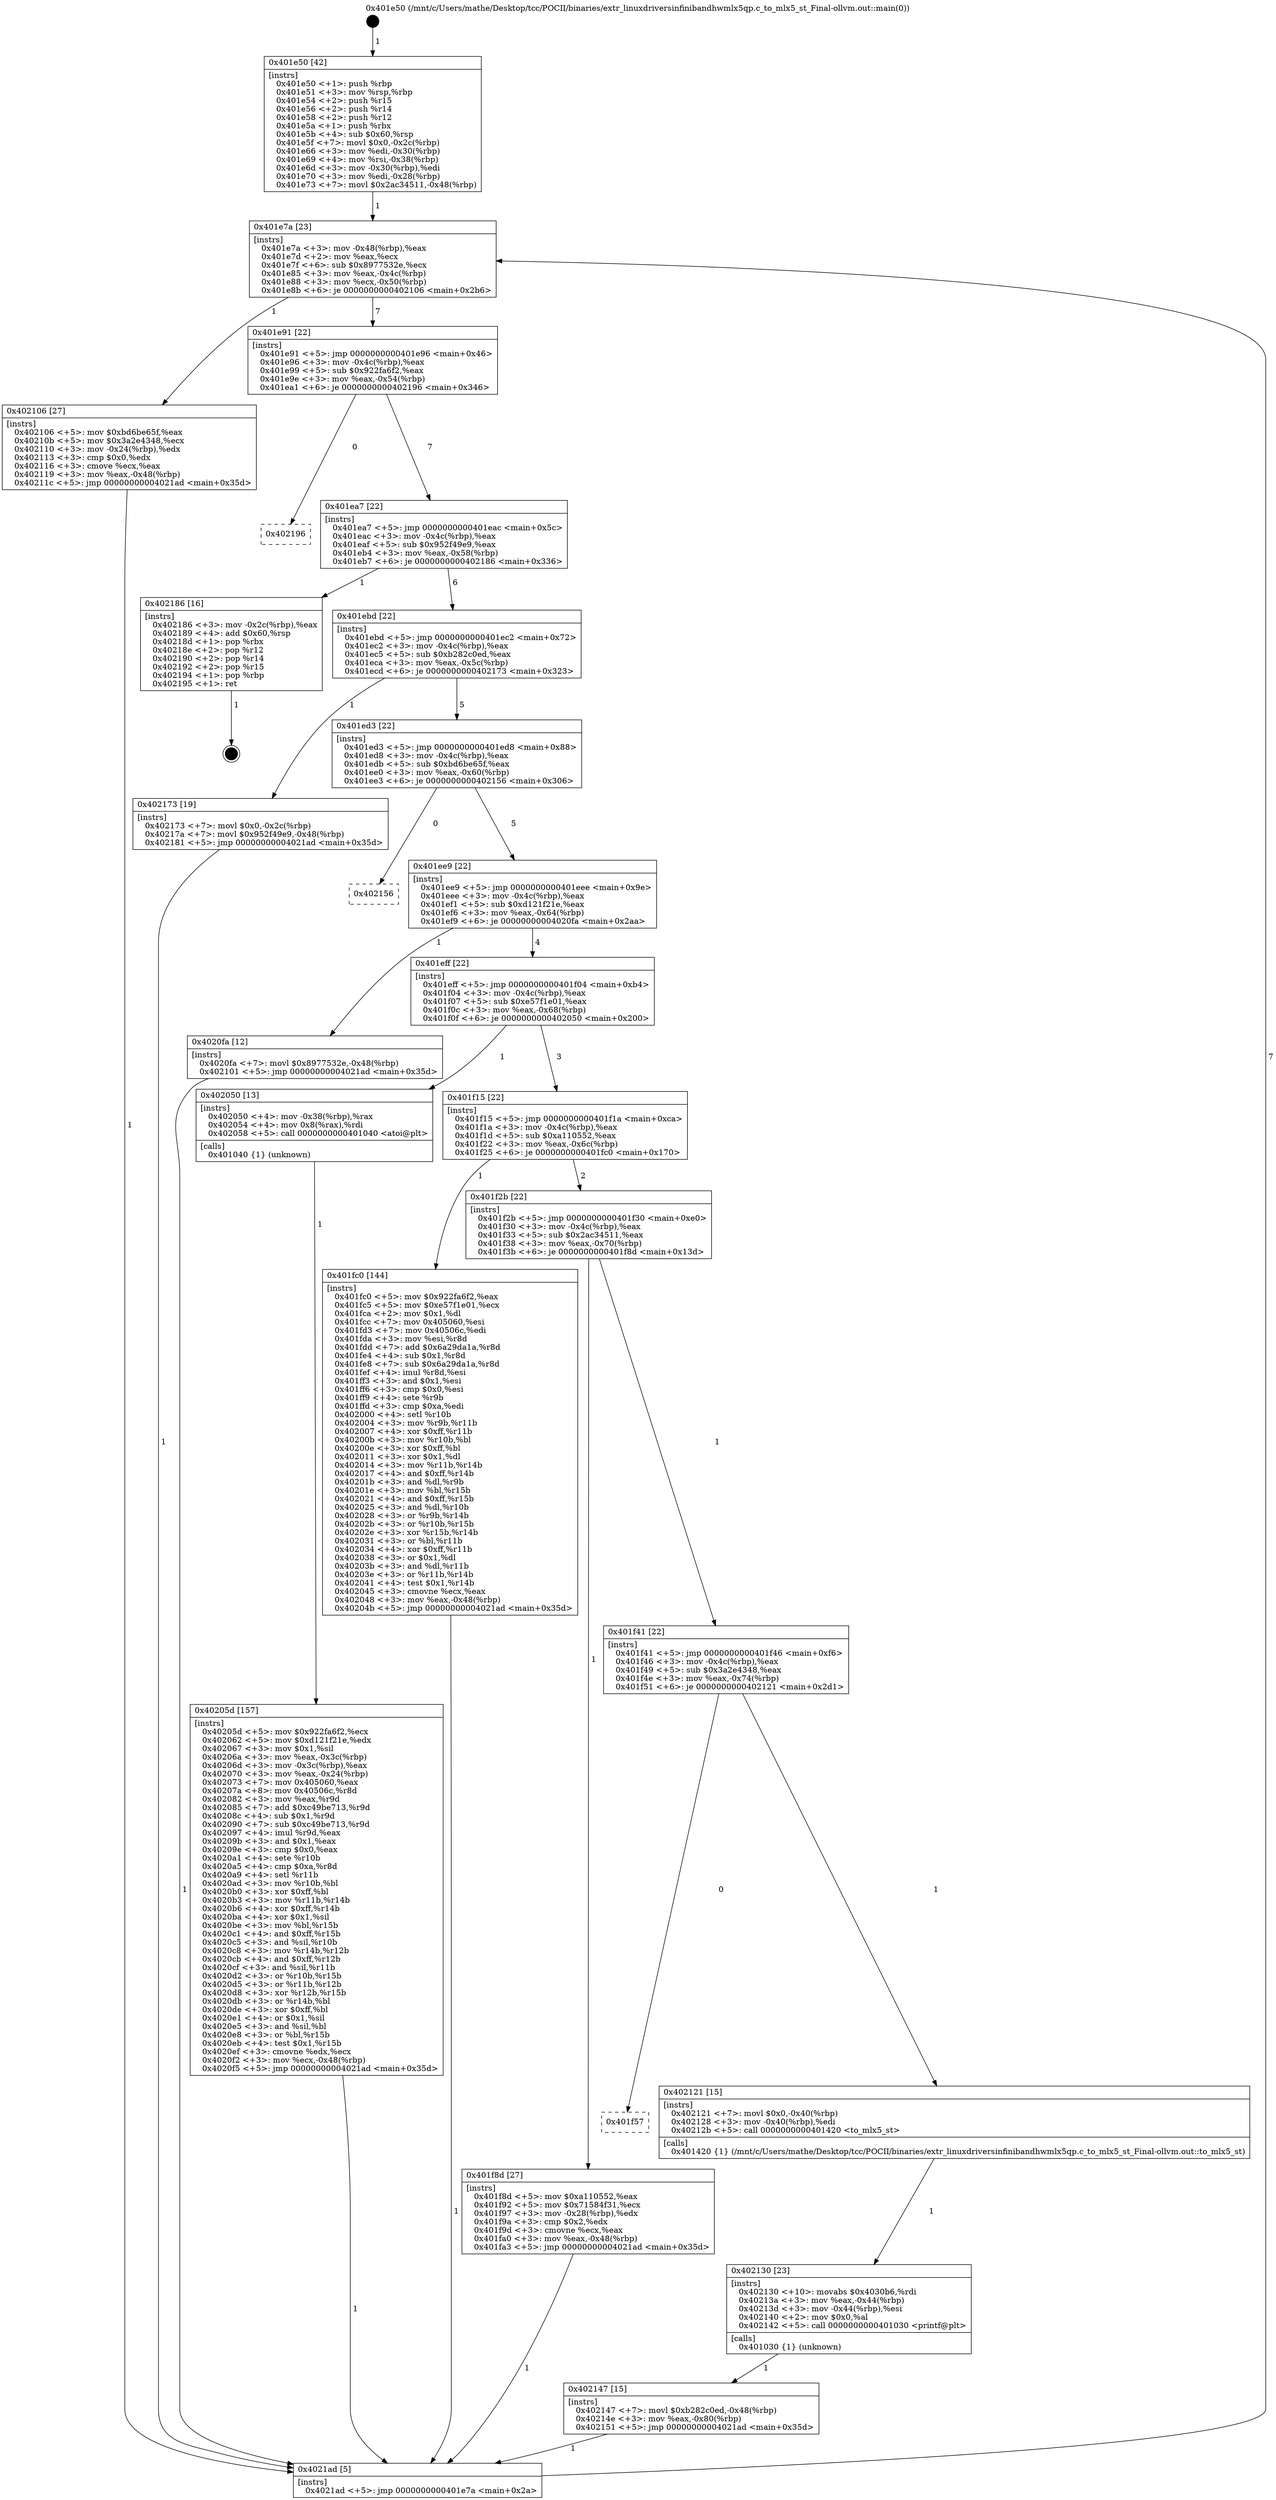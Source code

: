 digraph "0x401e50" {
  label = "0x401e50 (/mnt/c/Users/mathe/Desktop/tcc/POCII/binaries/extr_linuxdriversinfinibandhwmlx5qp.c_to_mlx5_st_Final-ollvm.out::main(0))"
  labelloc = "t"
  node[shape=record]

  Entry [label="",width=0.3,height=0.3,shape=circle,fillcolor=black,style=filled]
  "0x401e7a" [label="{
     0x401e7a [23]\l
     | [instrs]\l
     &nbsp;&nbsp;0x401e7a \<+3\>: mov -0x48(%rbp),%eax\l
     &nbsp;&nbsp;0x401e7d \<+2\>: mov %eax,%ecx\l
     &nbsp;&nbsp;0x401e7f \<+6\>: sub $0x8977532e,%ecx\l
     &nbsp;&nbsp;0x401e85 \<+3\>: mov %eax,-0x4c(%rbp)\l
     &nbsp;&nbsp;0x401e88 \<+3\>: mov %ecx,-0x50(%rbp)\l
     &nbsp;&nbsp;0x401e8b \<+6\>: je 0000000000402106 \<main+0x2b6\>\l
  }"]
  "0x402106" [label="{
     0x402106 [27]\l
     | [instrs]\l
     &nbsp;&nbsp;0x402106 \<+5\>: mov $0xbd6be65f,%eax\l
     &nbsp;&nbsp;0x40210b \<+5\>: mov $0x3a2e4348,%ecx\l
     &nbsp;&nbsp;0x402110 \<+3\>: mov -0x24(%rbp),%edx\l
     &nbsp;&nbsp;0x402113 \<+3\>: cmp $0x0,%edx\l
     &nbsp;&nbsp;0x402116 \<+3\>: cmove %ecx,%eax\l
     &nbsp;&nbsp;0x402119 \<+3\>: mov %eax,-0x48(%rbp)\l
     &nbsp;&nbsp;0x40211c \<+5\>: jmp 00000000004021ad \<main+0x35d\>\l
  }"]
  "0x401e91" [label="{
     0x401e91 [22]\l
     | [instrs]\l
     &nbsp;&nbsp;0x401e91 \<+5\>: jmp 0000000000401e96 \<main+0x46\>\l
     &nbsp;&nbsp;0x401e96 \<+3\>: mov -0x4c(%rbp),%eax\l
     &nbsp;&nbsp;0x401e99 \<+5\>: sub $0x922fa6f2,%eax\l
     &nbsp;&nbsp;0x401e9e \<+3\>: mov %eax,-0x54(%rbp)\l
     &nbsp;&nbsp;0x401ea1 \<+6\>: je 0000000000402196 \<main+0x346\>\l
  }"]
  Exit [label="",width=0.3,height=0.3,shape=circle,fillcolor=black,style=filled,peripheries=2]
  "0x402196" [label="{
     0x402196\l
  }", style=dashed]
  "0x401ea7" [label="{
     0x401ea7 [22]\l
     | [instrs]\l
     &nbsp;&nbsp;0x401ea7 \<+5\>: jmp 0000000000401eac \<main+0x5c\>\l
     &nbsp;&nbsp;0x401eac \<+3\>: mov -0x4c(%rbp),%eax\l
     &nbsp;&nbsp;0x401eaf \<+5\>: sub $0x952f49e9,%eax\l
     &nbsp;&nbsp;0x401eb4 \<+3\>: mov %eax,-0x58(%rbp)\l
     &nbsp;&nbsp;0x401eb7 \<+6\>: je 0000000000402186 \<main+0x336\>\l
  }"]
  "0x402147" [label="{
     0x402147 [15]\l
     | [instrs]\l
     &nbsp;&nbsp;0x402147 \<+7\>: movl $0xb282c0ed,-0x48(%rbp)\l
     &nbsp;&nbsp;0x40214e \<+3\>: mov %eax,-0x80(%rbp)\l
     &nbsp;&nbsp;0x402151 \<+5\>: jmp 00000000004021ad \<main+0x35d\>\l
  }"]
  "0x402186" [label="{
     0x402186 [16]\l
     | [instrs]\l
     &nbsp;&nbsp;0x402186 \<+3\>: mov -0x2c(%rbp),%eax\l
     &nbsp;&nbsp;0x402189 \<+4\>: add $0x60,%rsp\l
     &nbsp;&nbsp;0x40218d \<+1\>: pop %rbx\l
     &nbsp;&nbsp;0x40218e \<+2\>: pop %r12\l
     &nbsp;&nbsp;0x402190 \<+2\>: pop %r14\l
     &nbsp;&nbsp;0x402192 \<+2\>: pop %r15\l
     &nbsp;&nbsp;0x402194 \<+1\>: pop %rbp\l
     &nbsp;&nbsp;0x402195 \<+1\>: ret\l
  }"]
  "0x401ebd" [label="{
     0x401ebd [22]\l
     | [instrs]\l
     &nbsp;&nbsp;0x401ebd \<+5\>: jmp 0000000000401ec2 \<main+0x72\>\l
     &nbsp;&nbsp;0x401ec2 \<+3\>: mov -0x4c(%rbp),%eax\l
     &nbsp;&nbsp;0x401ec5 \<+5\>: sub $0xb282c0ed,%eax\l
     &nbsp;&nbsp;0x401eca \<+3\>: mov %eax,-0x5c(%rbp)\l
     &nbsp;&nbsp;0x401ecd \<+6\>: je 0000000000402173 \<main+0x323\>\l
  }"]
  "0x402130" [label="{
     0x402130 [23]\l
     | [instrs]\l
     &nbsp;&nbsp;0x402130 \<+10\>: movabs $0x4030b6,%rdi\l
     &nbsp;&nbsp;0x40213a \<+3\>: mov %eax,-0x44(%rbp)\l
     &nbsp;&nbsp;0x40213d \<+3\>: mov -0x44(%rbp),%esi\l
     &nbsp;&nbsp;0x402140 \<+2\>: mov $0x0,%al\l
     &nbsp;&nbsp;0x402142 \<+5\>: call 0000000000401030 \<printf@plt\>\l
     | [calls]\l
     &nbsp;&nbsp;0x401030 \{1\} (unknown)\l
  }"]
  "0x402173" [label="{
     0x402173 [19]\l
     | [instrs]\l
     &nbsp;&nbsp;0x402173 \<+7\>: movl $0x0,-0x2c(%rbp)\l
     &nbsp;&nbsp;0x40217a \<+7\>: movl $0x952f49e9,-0x48(%rbp)\l
     &nbsp;&nbsp;0x402181 \<+5\>: jmp 00000000004021ad \<main+0x35d\>\l
  }"]
  "0x401ed3" [label="{
     0x401ed3 [22]\l
     | [instrs]\l
     &nbsp;&nbsp;0x401ed3 \<+5\>: jmp 0000000000401ed8 \<main+0x88\>\l
     &nbsp;&nbsp;0x401ed8 \<+3\>: mov -0x4c(%rbp),%eax\l
     &nbsp;&nbsp;0x401edb \<+5\>: sub $0xbd6be65f,%eax\l
     &nbsp;&nbsp;0x401ee0 \<+3\>: mov %eax,-0x60(%rbp)\l
     &nbsp;&nbsp;0x401ee3 \<+6\>: je 0000000000402156 \<main+0x306\>\l
  }"]
  "0x401f57" [label="{
     0x401f57\l
  }", style=dashed]
  "0x402156" [label="{
     0x402156\l
  }", style=dashed]
  "0x401ee9" [label="{
     0x401ee9 [22]\l
     | [instrs]\l
     &nbsp;&nbsp;0x401ee9 \<+5\>: jmp 0000000000401eee \<main+0x9e\>\l
     &nbsp;&nbsp;0x401eee \<+3\>: mov -0x4c(%rbp),%eax\l
     &nbsp;&nbsp;0x401ef1 \<+5\>: sub $0xd121f21e,%eax\l
     &nbsp;&nbsp;0x401ef6 \<+3\>: mov %eax,-0x64(%rbp)\l
     &nbsp;&nbsp;0x401ef9 \<+6\>: je 00000000004020fa \<main+0x2aa\>\l
  }"]
  "0x402121" [label="{
     0x402121 [15]\l
     | [instrs]\l
     &nbsp;&nbsp;0x402121 \<+7\>: movl $0x0,-0x40(%rbp)\l
     &nbsp;&nbsp;0x402128 \<+3\>: mov -0x40(%rbp),%edi\l
     &nbsp;&nbsp;0x40212b \<+5\>: call 0000000000401420 \<to_mlx5_st\>\l
     | [calls]\l
     &nbsp;&nbsp;0x401420 \{1\} (/mnt/c/Users/mathe/Desktop/tcc/POCII/binaries/extr_linuxdriversinfinibandhwmlx5qp.c_to_mlx5_st_Final-ollvm.out::to_mlx5_st)\l
  }"]
  "0x4020fa" [label="{
     0x4020fa [12]\l
     | [instrs]\l
     &nbsp;&nbsp;0x4020fa \<+7\>: movl $0x8977532e,-0x48(%rbp)\l
     &nbsp;&nbsp;0x402101 \<+5\>: jmp 00000000004021ad \<main+0x35d\>\l
  }"]
  "0x401eff" [label="{
     0x401eff [22]\l
     | [instrs]\l
     &nbsp;&nbsp;0x401eff \<+5\>: jmp 0000000000401f04 \<main+0xb4\>\l
     &nbsp;&nbsp;0x401f04 \<+3\>: mov -0x4c(%rbp),%eax\l
     &nbsp;&nbsp;0x401f07 \<+5\>: sub $0xe57f1e01,%eax\l
     &nbsp;&nbsp;0x401f0c \<+3\>: mov %eax,-0x68(%rbp)\l
     &nbsp;&nbsp;0x401f0f \<+6\>: je 0000000000402050 \<main+0x200\>\l
  }"]
  "0x40205d" [label="{
     0x40205d [157]\l
     | [instrs]\l
     &nbsp;&nbsp;0x40205d \<+5\>: mov $0x922fa6f2,%ecx\l
     &nbsp;&nbsp;0x402062 \<+5\>: mov $0xd121f21e,%edx\l
     &nbsp;&nbsp;0x402067 \<+3\>: mov $0x1,%sil\l
     &nbsp;&nbsp;0x40206a \<+3\>: mov %eax,-0x3c(%rbp)\l
     &nbsp;&nbsp;0x40206d \<+3\>: mov -0x3c(%rbp),%eax\l
     &nbsp;&nbsp;0x402070 \<+3\>: mov %eax,-0x24(%rbp)\l
     &nbsp;&nbsp;0x402073 \<+7\>: mov 0x405060,%eax\l
     &nbsp;&nbsp;0x40207a \<+8\>: mov 0x40506c,%r8d\l
     &nbsp;&nbsp;0x402082 \<+3\>: mov %eax,%r9d\l
     &nbsp;&nbsp;0x402085 \<+7\>: add $0xc49be713,%r9d\l
     &nbsp;&nbsp;0x40208c \<+4\>: sub $0x1,%r9d\l
     &nbsp;&nbsp;0x402090 \<+7\>: sub $0xc49be713,%r9d\l
     &nbsp;&nbsp;0x402097 \<+4\>: imul %r9d,%eax\l
     &nbsp;&nbsp;0x40209b \<+3\>: and $0x1,%eax\l
     &nbsp;&nbsp;0x40209e \<+3\>: cmp $0x0,%eax\l
     &nbsp;&nbsp;0x4020a1 \<+4\>: sete %r10b\l
     &nbsp;&nbsp;0x4020a5 \<+4\>: cmp $0xa,%r8d\l
     &nbsp;&nbsp;0x4020a9 \<+4\>: setl %r11b\l
     &nbsp;&nbsp;0x4020ad \<+3\>: mov %r10b,%bl\l
     &nbsp;&nbsp;0x4020b0 \<+3\>: xor $0xff,%bl\l
     &nbsp;&nbsp;0x4020b3 \<+3\>: mov %r11b,%r14b\l
     &nbsp;&nbsp;0x4020b6 \<+4\>: xor $0xff,%r14b\l
     &nbsp;&nbsp;0x4020ba \<+4\>: xor $0x1,%sil\l
     &nbsp;&nbsp;0x4020be \<+3\>: mov %bl,%r15b\l
     &nbsp;&nbsp;0x4020c1 \<+4\>: and $0xff,%r15b\l
     &nbsp;&nbsp;0x4020c5 \<+3\>: and %sil,%r10b\l
     &nbsp;&nbsp;0x4020c8 \<+3\>: mov %r14b,%r12b\l
     &nbsp;&nbsp;0x4020cb \<+4\>: and $0xff,%r12b\l
     &nbsp;&nbsp;0x4020cf \<+3\>: and %sil,%r11b\l
     &nbsp;&nbsp;0x4020d2 \<+3\>: or %r10b,%r15b\l
     &nbsp;&nbsp;0x4020d5 \<+3\>: or %r11b,%r12b\l
     &nbsp;&nbsp;0x4020d8 \<+3\>: xor %r12b,%r15b\l
     &nbsp;&nbsp;0x4020db \<+3\>: or %r14b,%bl\l
     &nbsp;&nbsp;0x4020de \<+3\>: xor $0xff,%bl\l
     &nbsp;&nbsp;0x4020e1 \<+4\>: or $0x1,%sil\l
     &nbsp;&nbsp;0x4020e5 \<+3\>: and %sil,%bl\l
     &nbsp;&nbsp;0x4020e8 \<+3\>: or %bl,%r15b\l
     &nbsp;&nbsp;0x4020eb \<+4\>: test $0x1,%r15b\l
     &nbsp;&nbsp;0x4020ef \<+3\>: cmovne %edx,%ecx\l
     &nbsp;&nbsp;0x4020f2 \<+3\>: mov %ecx,-0x48(%rbp)\l
     &nbsp;&nbsp;0x4020f5 \<+5\>: jmp 00000000004021ad \<main+0x35d\>\l
  }"]
  "0x402050" [label="{
     0x402050 [13]\l
     | [instrs]\l
     &nbsp;&nbsp;0x402050 \<+4\>: mov -0x38(%rbp),%rax\l
     &nbsp;&nbsp;0x402054 \<+4\>: mov 0x8(%rax),%rdi\l
     &nbsp;&nbsp;0x402058 \<+5\>: call 0000000000401040 \<atoi@plt\>\l
     | [calls]\l
     &nbsp;&nbsp;0x401040 \{1\} (unknown)\l
  }"]
  "0x401f15" [label="{
     0x401f15 [22]\l
     | [instrs]\l
     &nbsp;&nbsp;0x401f15 \<+5\>: jmp 0000000000401f1a \<main+0xca\>\l
     &nbsp;&nbsp;0x401f1a \<+3\>: mov -0x4c(%rbp),%eax\l
     &nbsp;&nbsp;0x401f1d \<+5\>: sub $0xa110552,%eax\l
     &nbsp;&nbsp;0x401f22 \<+3\>: mov %eax,-0x6c(%rbp)\l
     &nbsp;&nbsp;0x401f25 \<+6\>: je 0000000000401fc0 \<main+0x170\>\l
  }"]
  "0x401e50" [label="{
     0x401e50 [42]\l
     | [instrs]\l
     &nbsp;&nbsp;0x401e50 \<+1\>: push %rbp\l
     &nbsp;&nbsp;0x401e51 \<+3\>: mov %rsp,%rbp\l
     &nbsp;&nbsp;0x401e54 \<+2\>: push %r15\l
     &nbsp;&nbsp;0x401e56 \<+2\>: push %r14\l
     &nbsp;&nbsp;0x401e58 \<+2\>: push %r12\l
     &nbsp;&nbsp;0x401e5a \<+1\>: push %rbx\l
     &nbsp;&nbsp;0x401e5b \<+4\>: sub $0x60,%rsp\l
     &nbsp;&nbsp;0x401e5f \<+7\>: movl $0x0,-0x2c(%rbp)\l
     &nbsp;&nbsp;0x401e66 \<+3\>: mov %edi,-0x30(%rbp)\l
     &nbsp;&nbsp;0x401e69 \<+4\>: mov %rsi,-0x38(%rbp)\l
     &nbsp;&nbsp;0x401e6d \<+3\>: mov -0x30(%rbp),%edi\l
     &nbsp;&nbsp;0x401e70 \<+3\>: mov %edi,-0x28(%rbp)\l
     &nbsp;&nbsp;0x401e73 \<+7\>: movl $0x2ac34511,-0x48(%rbp)\l
  }"]
  "0x401fc0" [label="{
     0x401fc0 [144]\l
     | [instrs]\l
     &nbsp;&nbsp;0x401fc0 \<+5\>: mov $0x922fa6f2,%eax\l
     &nbsp;&nbsp;0x401fc5 \<+5\>: mov $0xe57f1e01,%ecx\l
     &nbsp;&nbsp;0x401fca \<+2\>: mov $0x1,%dl\l
     &nbsp;&nbsp;0x401fcc \<+7\>: mov 0x405060,%esi\l
     &nbsp;&nbsp;0x401fd3 \<+7\>: mov 0x40506c,%edi\l
     &nbsp;&nbsp;0x401fda \<+3\>: mov %esi,%r8d\l
     &nbsp;&nbsp;0x401fdd \<+7\>: add $0x6a29da1a,%r8d\l
     &nbsp;&nbsp;0x401fe4 \<+4\>: sub $0x1,%r8d\l
     &nbsp;&nbsp;0x401fe8 \<+7\>: sub $0x6a29da1a,%r8d\l
     &nbsp;&nbsp;0x401fef \<+4\>: imul %r8d,%esi\l
     &nbsp;&nbsp;0x401ff3 \<+3\>: and $0x1,%esi\l
     &nbsp;&nbsp;0x401ff6 \<+3\>: cmp $0x0,%esi\l
     &nbsp;&nbsp;0x401ff9 \<+4\>: sete %r9b\l
     &nbsp;&nbsp;0x401ffd \<+3\>: cmp $0xa,%edi\l
     &nbsp;&nbsp;0x402000 \<+4\>: setl %r10b\l
     &nbsp;&nbsp;0x402004 \<+3\>: mov %r9b,%r11b\l
     &nbsp;&nbsp;0x402007 \<+4\>: xor $0xff,%r11b\l
     &nbsp;&nbsp;0x40200b \<+3\>: mov %r10b,%bl\l
     &nbsp;&nbsp;0x40200e \<+3\>: xor $0xff,%bl\l
     &nbsp;&nbsp;0x402011 \<+3\>: xor $0x1,%dl\l
     &nbsp;&nbsp;0x402014 \<+3\>: mov %r11b,%r14b\l
     &nbsp;&nbsp;0x402017 \<+4\>: and $0xff,%r14b\l
     &nbsp;&nbsp;0x40201b \<+3\>: and %dl,%r9b\l
     &nbsp;&nbsp;0x40201e \<+3\>: mov %bl,%r15b\l
     &nbsp;&nbsp;0x402021 \<+4\>: and $0xff,%r15b\l
     &nbsp;&nbsp;0x402025 \<+3\>: and %dl,%r10b\l
     &nbsp;&nbsp;0x402028 \<+3\>: or %r9b,%r14b\l
     &nbsp;&nbsp;0x40202b \<+3\>: or %r10b,%r15b\l
     &nbsp;&nbsp;0x40202e \<+3\>: xor %r15b,%r14b\l
     &nbsp;&nbsp;0x402031 \<+3\>: or %bl,%r11b\l
     &nbsp;&nbsp;0x402034 \<+4\>: xor $0xff,%r11b\l
     &nbsp;&nbsp;0x402038 \<+3\>: or $0x1,%dl\l
     &nbsp;&nbsp;0x40203b \<+3\>: and %dl,%r11b\l
     &nbsp;&nbsp;0x40203e \<+3\>: or %r11b,%r14b\l
     &nbsp;&nbsp;0x402041 \<+4\>: test $0x1,%r14b\l
     &nbsp;&nbsp;0x402045 \<+3\>: cmovne %ecx,%eax\l
     &nbsp;&nbsp;0x402048 \<+3\>: mov %eax,-0x48(%rbp)\l
     &nbsp;&nbsp;0x40204b \<+5\>: jmp 00000000004021ad \<main+0x35d\>\l
  }"]
  "0x401f2b" [label="{
     0x401f2b [22]\l
     | [instrs]\l
     &nbsp;&nbsp;0x401f2b \<+5\>: jmp 0000000000401f30 \<main+0xe0\>\l
     &nbsp;&nbsp;0x401f30 \<+3\>: mov -0x4c(%rbp),%eax\l
     &nbsp;&nbsp;0x401f33 \<+5\>: sub $0x2ac34511,%eax\l
     &nbsp;&nbsp;0x401f38 \<+3\>: mov %eax,-0x70(%rbp)\l
     &nbsp;&nbsp;0x401f3b \<+6\>: je 0000000000401f8d \<main+0x13d\>\l
  }"]
  "0x4021ad" [label="{
     0x4021ad [5]\l
     | [instrs]\l
     &nbsp;&nbsp;0x4021ad \<+5\>: jmp 0000000000401e7a \<main+0x2a\>\l
  }"]
  "0x401f8d" [label="{
     0x401f8d [27]\l
     | [instrs]\l
     &nbsp;&nbsp;0x401f8d \<+5\>: mov $0xa110552,%eax\l
     &nbsp;&nbsp;0x401f92 \<+5\>: mov $0x71584f31,%ecx\l
     &nbsp;&nbsp;0x401f97 \<+3\>: mov -0x28(%rbp),%edx\l
     &nbsp;&nbsp;0x401f9a \<+3\>: cmp $0x2,%edx\l
     &nbsp;&nbsp;0x401f9d \<+3\>: cmovne %ecx,%eax\l
     &nbsp;&nbsp;0x401fa0 \<+3\>: mov %eax,-0x48(%rbp)\l
     &nbsp;&nbsp;0x401fa3 \<+5\>: jmp 00000000004021ad \<main+0x35d\>\l
  }"]
  "0x401f41" [label="{
     0x401f41 [22]\l
     | [instrs]\l
     &nbsp;&nbsp;0x401f41 \<+5\>: jmp 0000000000401f46 \<main+0xf6\>\l
     &nbsp;&nbsp;0x401f46 \<+3\>: mov -0x4c(%rbp),%eax\l
     &nbsp;&nbsp;0x401f49 \<+5\>: sub $0x3a2e4348,%eax\l
     &nbsp;&nbsp;0x401f4e \<+3\>: mov %eax,-0x74(%rbp)\l
     &nbsp;&nbsp;0x401f51 \<+6\>: je 0000000000402121 \<main+0x2d1\>\l
  }"]
  Entry -> "0x401e50" [label=" 1"]
  "0x401e7a" -> "0x402106" [label=" 1"]
  "0x401e7a" -> "0x401e91" [label=" 7"]
  "0x402186" -> Exit [label=" 1"]
  "0x401e91" -> "0x402196" [label=" 0"]
  "0x401e91" -> "0x401ea7" [label=" 7"]
  "0x402173" -> "0x4021ad" [label=" 1"]
  "0x401ea7" -> "0x402186" [label=" 1"]
  "0x401ea7" -> "0x401ebd" [label=" 6"]
  "0x402147" -> "0x4021ad" [label=" 1"]
  "0x401ebd" -> "0x402173" [label=" 1"]
  "0x401ebd" -> "0x401ed3" [label=" 5"]
  "0x402130" -> "0x402147" [label=" 1"]
  "0x401ed3" -> "0x402156" [label=" 0"]
  "0x401ed3" -> "0x401ee9" [label=" 5"]
  "0x402121" -> "0x402130" [label=" 1"]
  "0x401ee9" -> "0x4020fa" [label=" 1"]
  "0x401ee9" -> "0x401eff" [label=" 4"]
  "0x401f41" -> "0x401f57" [label=" 0"]
  "0x401eff" -> "0x402050" [label=" 1"]
  "0x401eff" -> "0x401f15" [label=" 3"]
  "0x401f41" -> "0x402121" [label=" 1"]
  "0x401f15" -> "0x401fc0" [label=" 1"]
  "0x401f15" -> "0x401f2b" [label=" 2"]
  "0x402106" -> "0x4021ad" [label=" 1"]
  "0x401f2b" -> "0x401f8d" [label=" 1"]
  "0x401f2b" -> "0x401f41" [label=" 1"]
  "0x401f8d" -> "0x4021ad" [label=" 1"]
  "0x401e50" -> "0x401e7a" [label=" 1"]
  "0x4021ad" -> "0x401e7a" [label=" 7"]
  "0x401fc0" -> "0x4021ad" [label=" 1"]
  "0x402050" -> "0x40205d" [label=" 1"]
  "0x40205d" -> "0x4021ad" [label=" 1"]
  "0x4020fa" -> "0x4021ad" [label=" 1"]
}
